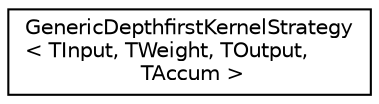 digraph "Graphical Class Hierarchy"
{
 // LATEX_PDF_SIZE
  edge [fontname="Helvetica",fontsize="10",labelfontname="Helvetica",labelfontsize="10"];
  node [fontname="Helvetica",fontsize="10",shape=record];
  rankdir="LR";
  Node0 [label="GenericDepthfirstKernelStrategy\l\< TInput, TWeight, TOutput,\l TAccum \>",height=0.2,width=0.4,color="black", fillcolor="white", style="filled",URL="$classarm__conv_1_1depthwise_1_1_generic_depthfirst_kernel_strategy.xhtml",tooltip=" "];
}
